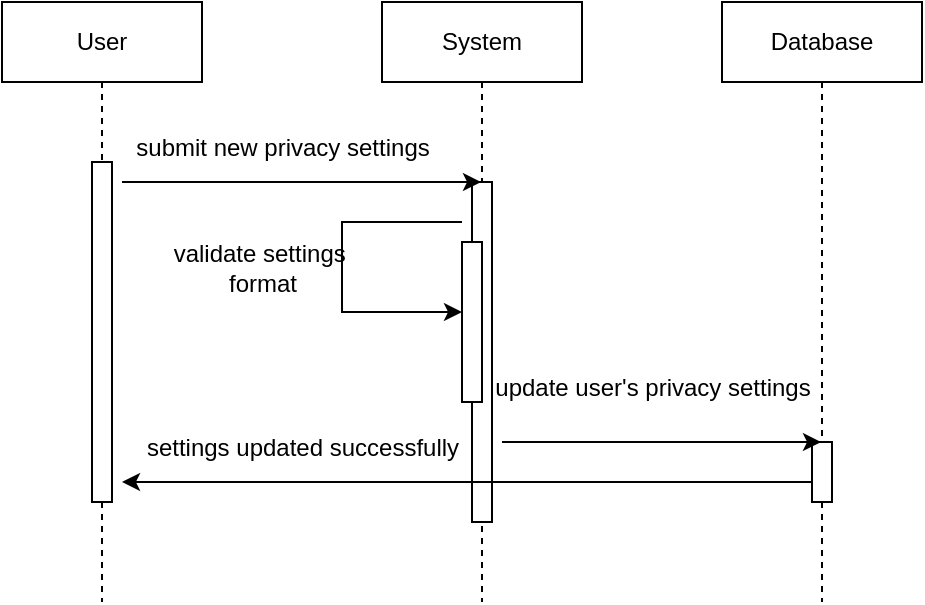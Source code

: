 <mxfile version="26.2.15">
  <diagram name="Page-1" id="2YBvvXClWsGukQMizWep">
    <mxGraphModel dx="260" dy="589" grid="1" gridSize="10" guides="1" tooltips="1" connect="1" arrows="1" fold="1" page="1" pageScale="1" pageWidth="850" pageHeight="1100" math="0" shadow="0">
      <root>
        <mxCell id="0" />
        <mxCell id="1" parent="0" />
        <mxCell id="CL8jlwHXzPCgH5eABcJn-1" value="System" style="shape=umlLifeline;perimeter=lifelinePerimeter;whiteSpace=wrap;html=1;container=0;dropTarget=0;collapsible=0;recursiveResize=0;outlineConnect=0;portConstraint=eastwest;newEdgeStyle={&quot;edgeStyle&quot;:&quot;elbowEdgeStyle&quot;,&quot;elbow&quot;:&quot;vertical&quot;,&quot;curved&quot;:0,&quot;rounded&quot;:0};" vertex="1" parent="1">
          <mxGeometry x="230" y="40" width="100" height="300" as="geometry" />
        </mxCell>
        <mxCell id="CL8jlwHXzPCgH5eABcJn-2" value="" style="html=1;points=[];perimeter=orthogonalPerimeter;outlineConnect=0;targetShapes=umlLifeline;portConstraint=eastwest;newEdgeStyle={&quot;edgeStyle&quot;:&quot;elbowEdgeStyle&quot;,&quot;elbow&quot;:&quot;vertical&quot;,&quot;curved&quot;:0,&quot;rounded&quot;:0};" vertex="1" parent="CL8jlwHXzPCgH5eABcJn-1">
          <mxGeometry x="45" y="90" width="10" height="170" as="geometry" />
        </mxCell>
        <mxCell id="CL8jlwHXzPCgH5eABcJn-3" value="" style="html=1;points=[];perimeter=orthogonalPerimeter;outlineConnect=0;targetShapes=umlLifeline;portConstraint=eastwest;newEdgeStyle={&quot;edgeStyle&quot;:&quot;elbowEdgeStyle&quot;,&quot;elbow&quot;:&quot;vertical&quot;,&quot;curved&quot;:0,&quot;rounded&quot;:0};" vertex="1" parent="CL8jlwHXzPCgH5eABcJn-1">
          <mxGeometry x="40" y="120" width="10" height="80" as="geometry" />
        </mxCell>
        <mxCell id="CL8jlwHXzPCgH5eABcJn-4" value="User" style="shape=umlLifeline;perimeter=lifelinePerimeter;whiteSpace=wrap;html=1;container=0;dropTarget=0;collapsible=0;recursiveResize=0;outlineConnect=0;portConstraint=eastwest;newEdgeStyle={&quot;edgeStyle&quot;:&quot;elbowEdgeStyle&quot;,&quot;elbow&quot;:&quot;vertical&quot;,&quot;curved&quot;:0,&quot;rounded&quot;:0};" vertex="1" parent="1">
          <mxGeometry x="40" y="40" width="100" height="300" as="geometry" />
        </mxCell>
        <mxCell id="CL8jlwHXzPCgH5eABcJn-5" value="" style="html=1;points=[];perimeter=orthogonalPerimeter;outlineConnect=0;targetShapes=umlLifeline;portConstraint=eastwest;newEdgeStyle={&quot;edgeStyle&quot;:&quot;elbowEdgeStyle&quot;,&quot;elbow&quot;:&quot;vertical&quot;,&quot;curved&quot;:0,&quot;rounded&quot;:0};" vertex="1" parent="CL8jlwHXzPCgH5eABcJn-4">
          <mxGeometry x="45" y="80" width="10" height="170" as="geometry" />
        </mxCell>
        <mxCell id="CL8jlwHXzPCgH5eABcJn-6" value="" style="endArrow=classic;html=1;rounded=0;" edge="1" parent="1" target="CL8jlwHXzPCgH5eABcJn-1">
          <mxGeometry width="50" height="50" relative="1" as="geometry">
            <mxPoint x="100" y="130" as="sourcePoint" />
            <mxPoint x="150" y="80" as="targetPoint" />
          </mxGeometry>
        </mxCell>
        <mxCell id="CL8jlwHXzPCgH5eABcJn-7" value="submit new privacy settings" style="text;html=1;align=center;verticalAlign=middle;resizable=0;points=[];autosize=1;strokeColor=none;fillColor=none;" vertex="1" parent="1">
          <mxGeometry x="95" y="98" width="170" height="30" as="geometry" />
        </mxCell>
        <mxCell id="CL8jlwHXzPCgH5eABcJn-8" value="" style="endArrow=classic;html=1;rounded=0;edgeStyle=orthogonalEdgeStyle;" edge="1" parent="1">
          <mxGeometry width="50" height="50" relative="1" as="geometry">
            <mxPoint x="270" y="150" as="sourcePoint" />
            <mxPoint x="270" y="195" as="targetPoint" />
            <Array as="points">
              <mxPoint x="210" y="150" />
              <mxPoint x="210" y="195" />
            </Array>
          </mxGeometry>
        </mxCell>
        <mxCell id="CL8jlwHXzPCgH5eABcJn-9" value="validate settings&amp;nbsp;&lt;div&gt;format&lt;/div&gt;" style="text;html=1;align=center;verticalAlign=middle;resizable=0;points=[];autosize=1;strokeColor=none;fillColor=none;" vertex="1" parent="1">
          <mxGeometry x="115" y="153" width="110" height="40" as="geometry" />
        </mxCell>
        <mxCell id="CL8jlwHXzPCgH5eABcJn-10" value="" style="endArrow=classic;html=1;rounded=0;" edge="1" parent="1" source="CL8jlwHXzPCgH5eABcJn-12">
          <mxGeometry width="50" height="50" relative="1" as="geometry">
            <mxPoint x="270.5" y="280" as="sourcePoint" />
            <mxPoint x="100" y="280" as="targetPoint" />
          </mxGeometry>
        </mxCell>
        <mxCell id="CL8jlwHXzPCgH5eABcJn-11" value="settings updated successfully" style="text;html=1;align=center;verticalAlign=middle;resizable=0;points=[];autosize=1;strokeColor=none;fillColor=none;" vertex="1" parent="1">
          <mxGeometry x="100" y="248" width="180" height="30" as="geometry" />
        </mxCell>
        <mxCell id="CL8jlwHXzPCgH5eABcJn-12" value="Database" style="shape=umlLifeline;perimeter=lifelinePerimeter;whiteSpace=wrap;html=1;container=0;dropTarget=0;collapsible=0;recursiveResize=0;outlineConnect=0;portConstraint=eastwest;newEdgeStyle={&quot;edgeStyle&quot;:&quot;elbowEdgeStyle&quot;,&quot;elbow&quot;:&quot;vertical&quot;,&quot;curved&quot;:0,&quot;rounded&quot;:0};" vertex="1" parent="1">
          <mxGeometry x="400" y="40" width="100" height="300" as="geometry" />
        </mxCell>
        <mxCell id="CL8jlwHXzPCgH5eABcJn-13" value="" style="html=1;points=[];perimeter=orthogonalPerimeter;outlineConnect=0;targetShapes=umlLifeline;portConstraint=eastwest;newEdgeStyle={&quot;edgeStyle&quot;:&quot;elbowEdgeStyle&quot;,&quot;elbow&quot;:&quot;vertical&quot;,&quot;curved&quot;:0,&quot;rounded&quot;:0};" vertex="1" parent="CL8jlwHXzPCgH5eABcJn-12">
          <mxGeometry x="45" y="220" width="10" height="30" as="geometry" />
        </mxCell>
        <mxCell id="CL8jlwHXzPCgH5eABcJn-14" value="" style="endArrow=classic;html=1;rounded=0;" edge="1" parent="1" target="CL8jlwHXzPCgH5eABcJn-12">
          <mxGeometry width="50" height="50" relative="1" as="geometry">
            <mxPoint x="290" y="260" as="sourcePoint" />
            <mxPoint x="340" y="210" as="targetPoint" />
          </mxGeometry>
        </mxCell>
        <mxCell id="CL8jlwHXzPCgH5eABcJn-15" value="update user&#39;s privacy settings" style="text;html=1;align=center;verticalAlign=middle;resizable=0;points=[];autosize=1;strokeColor=none;fillColor=none;" vertex="1" parent="1">
          <mxGeometry x="275" y="218" width="180" height="30" as="geometry" />
        </mxCell>
      </root>
    </mxGraphModel>
  </diagram>
</mxfile>
